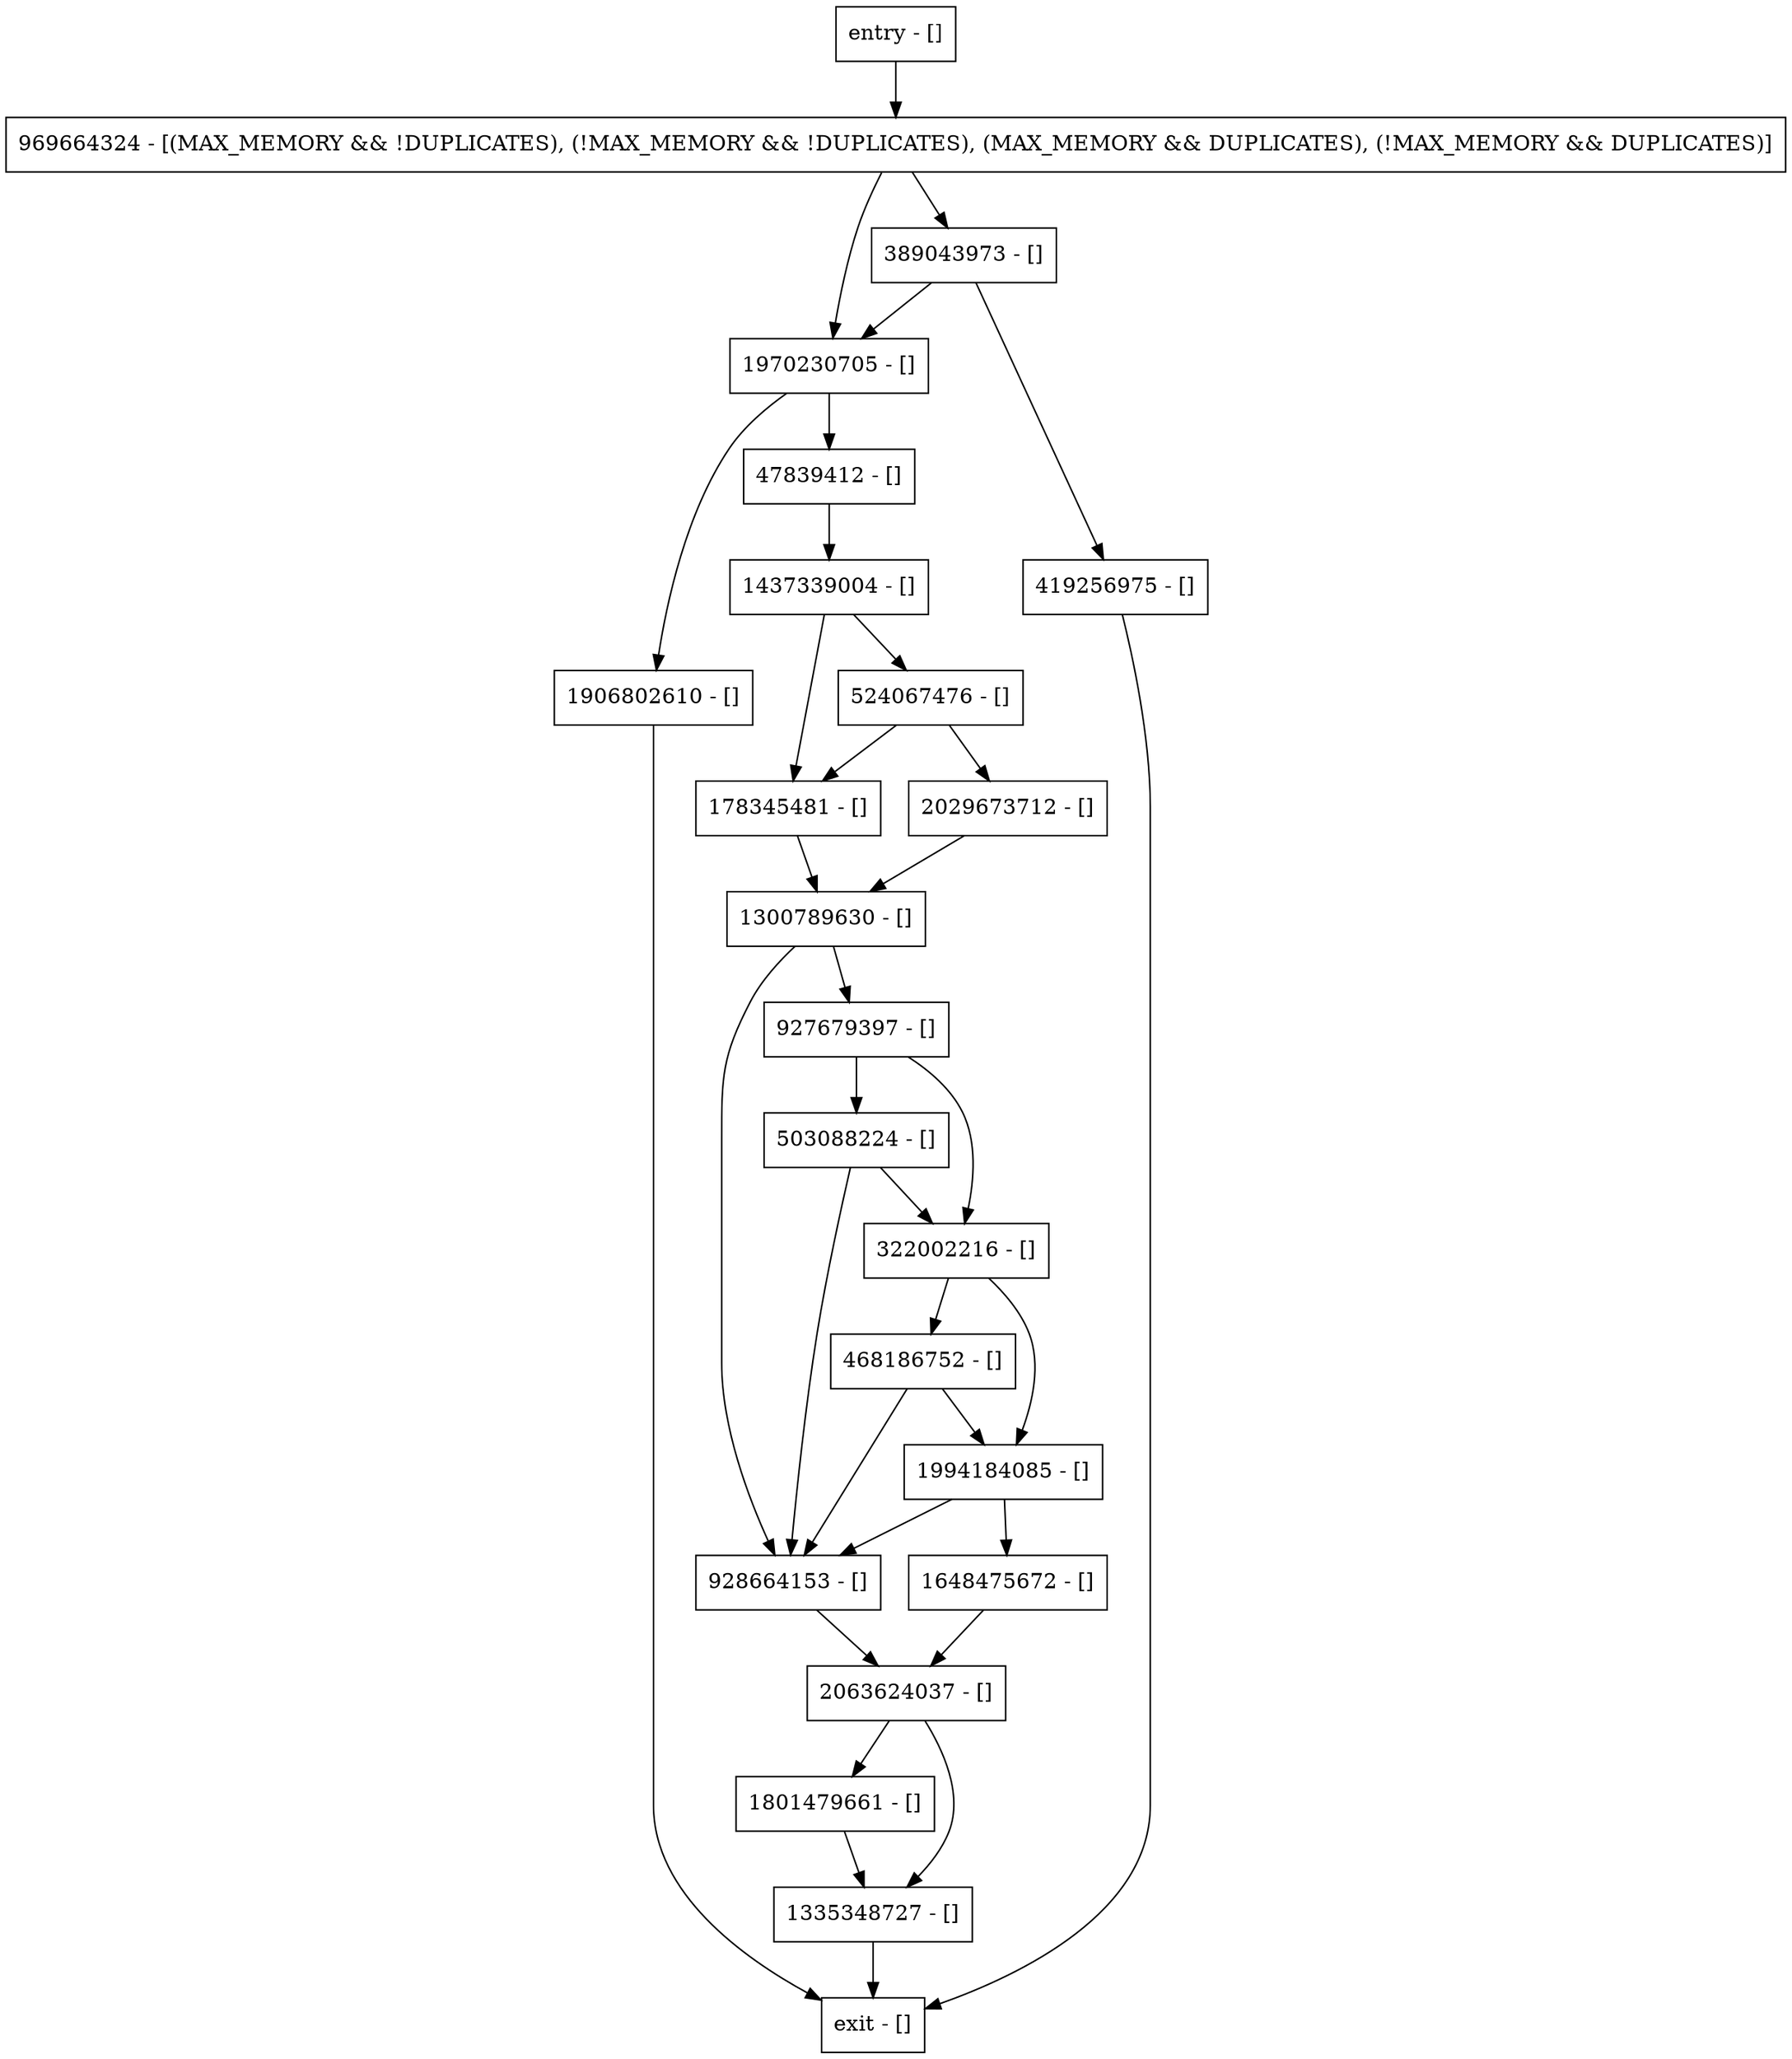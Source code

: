 digraph init {
node [shape=record];
1970230705 [label="1970230705 - []"];
322002216 [label="322002216 - []"];
927679397 [label="927679397 - []"];
1300789630 [label="1300789630 - []"];
2029673712 [label="2029673712 - []"];
503088224 [label="503088224 - []"];
969664324 [label="969664324 - [(MAX_MEMORY && !DUPLICATES), (!MAX_MEMORY && !DUPLICATES), (MAX_MEMORY && DUPLICATES), (!MAX_MEMORY && DUPLICATES)]"];
1801479661 [label="1801479661 - []"];
entry [label="entry - []"];
exit [label="exit - []"];
928664153 [label="928664153 - []"];
468186752 [label="468186752 - []"];
47839412 [label="47839412 - []"];
1906802610 [label="1906802610 - []"];
178345481 [label="178345481 - []"];
419256975 [label="419256975 - []"];
1437339004 [label="1437339004 - []"];
524067476 [label="524067476 - []"];
1648475672 [label="1648475672 - []"];
1335348727 [label="1335348727 - []"];
389043973 [label="389043973 - []"];
1994184085 [label="1994184085 - []"];
2063624037 [label="2063624037 - []"];
entry;
exit;
1970230705 -> 47839412;
1970230705 -> 1906802610;
322002216 -> 468186752;
322002216 -> 1994184085;
927679397 -> 322002216;
927679397 -> 503088224;
1300789630 -> 928664153;
1300789630 -> 927679397;
2029673712 -> 1300789630;
503088224 -> 322002216;
503088224 -> 928664153;
969664324 -> 1970230705;
969664324 -> 389043973;
1801479661 -> 1335348727;
entry -> 969664324;
928664153 -> 2063624037;
468186752 -> 928664153;
468186752 -> 1994184085;
47839412 -> 1437339004;
1906802610 -> exit;
178345481 -> 1300789630;
419256975 -> exit;
1437339004 -> 178345481;
1437339004 -> 524067476;
524067476 -> 2029673712;
524067476 -> 178345481;
1648475672 -> 2063624037;
1335348727 -> exit;
389043973 -> 1970230705;
389043973 -> 419256975;
1994184085 -> 928664153;
1994184085 -> 1648475672;
2063624037 -> 1335348727;
2063624037 -> 1801479661;
}
